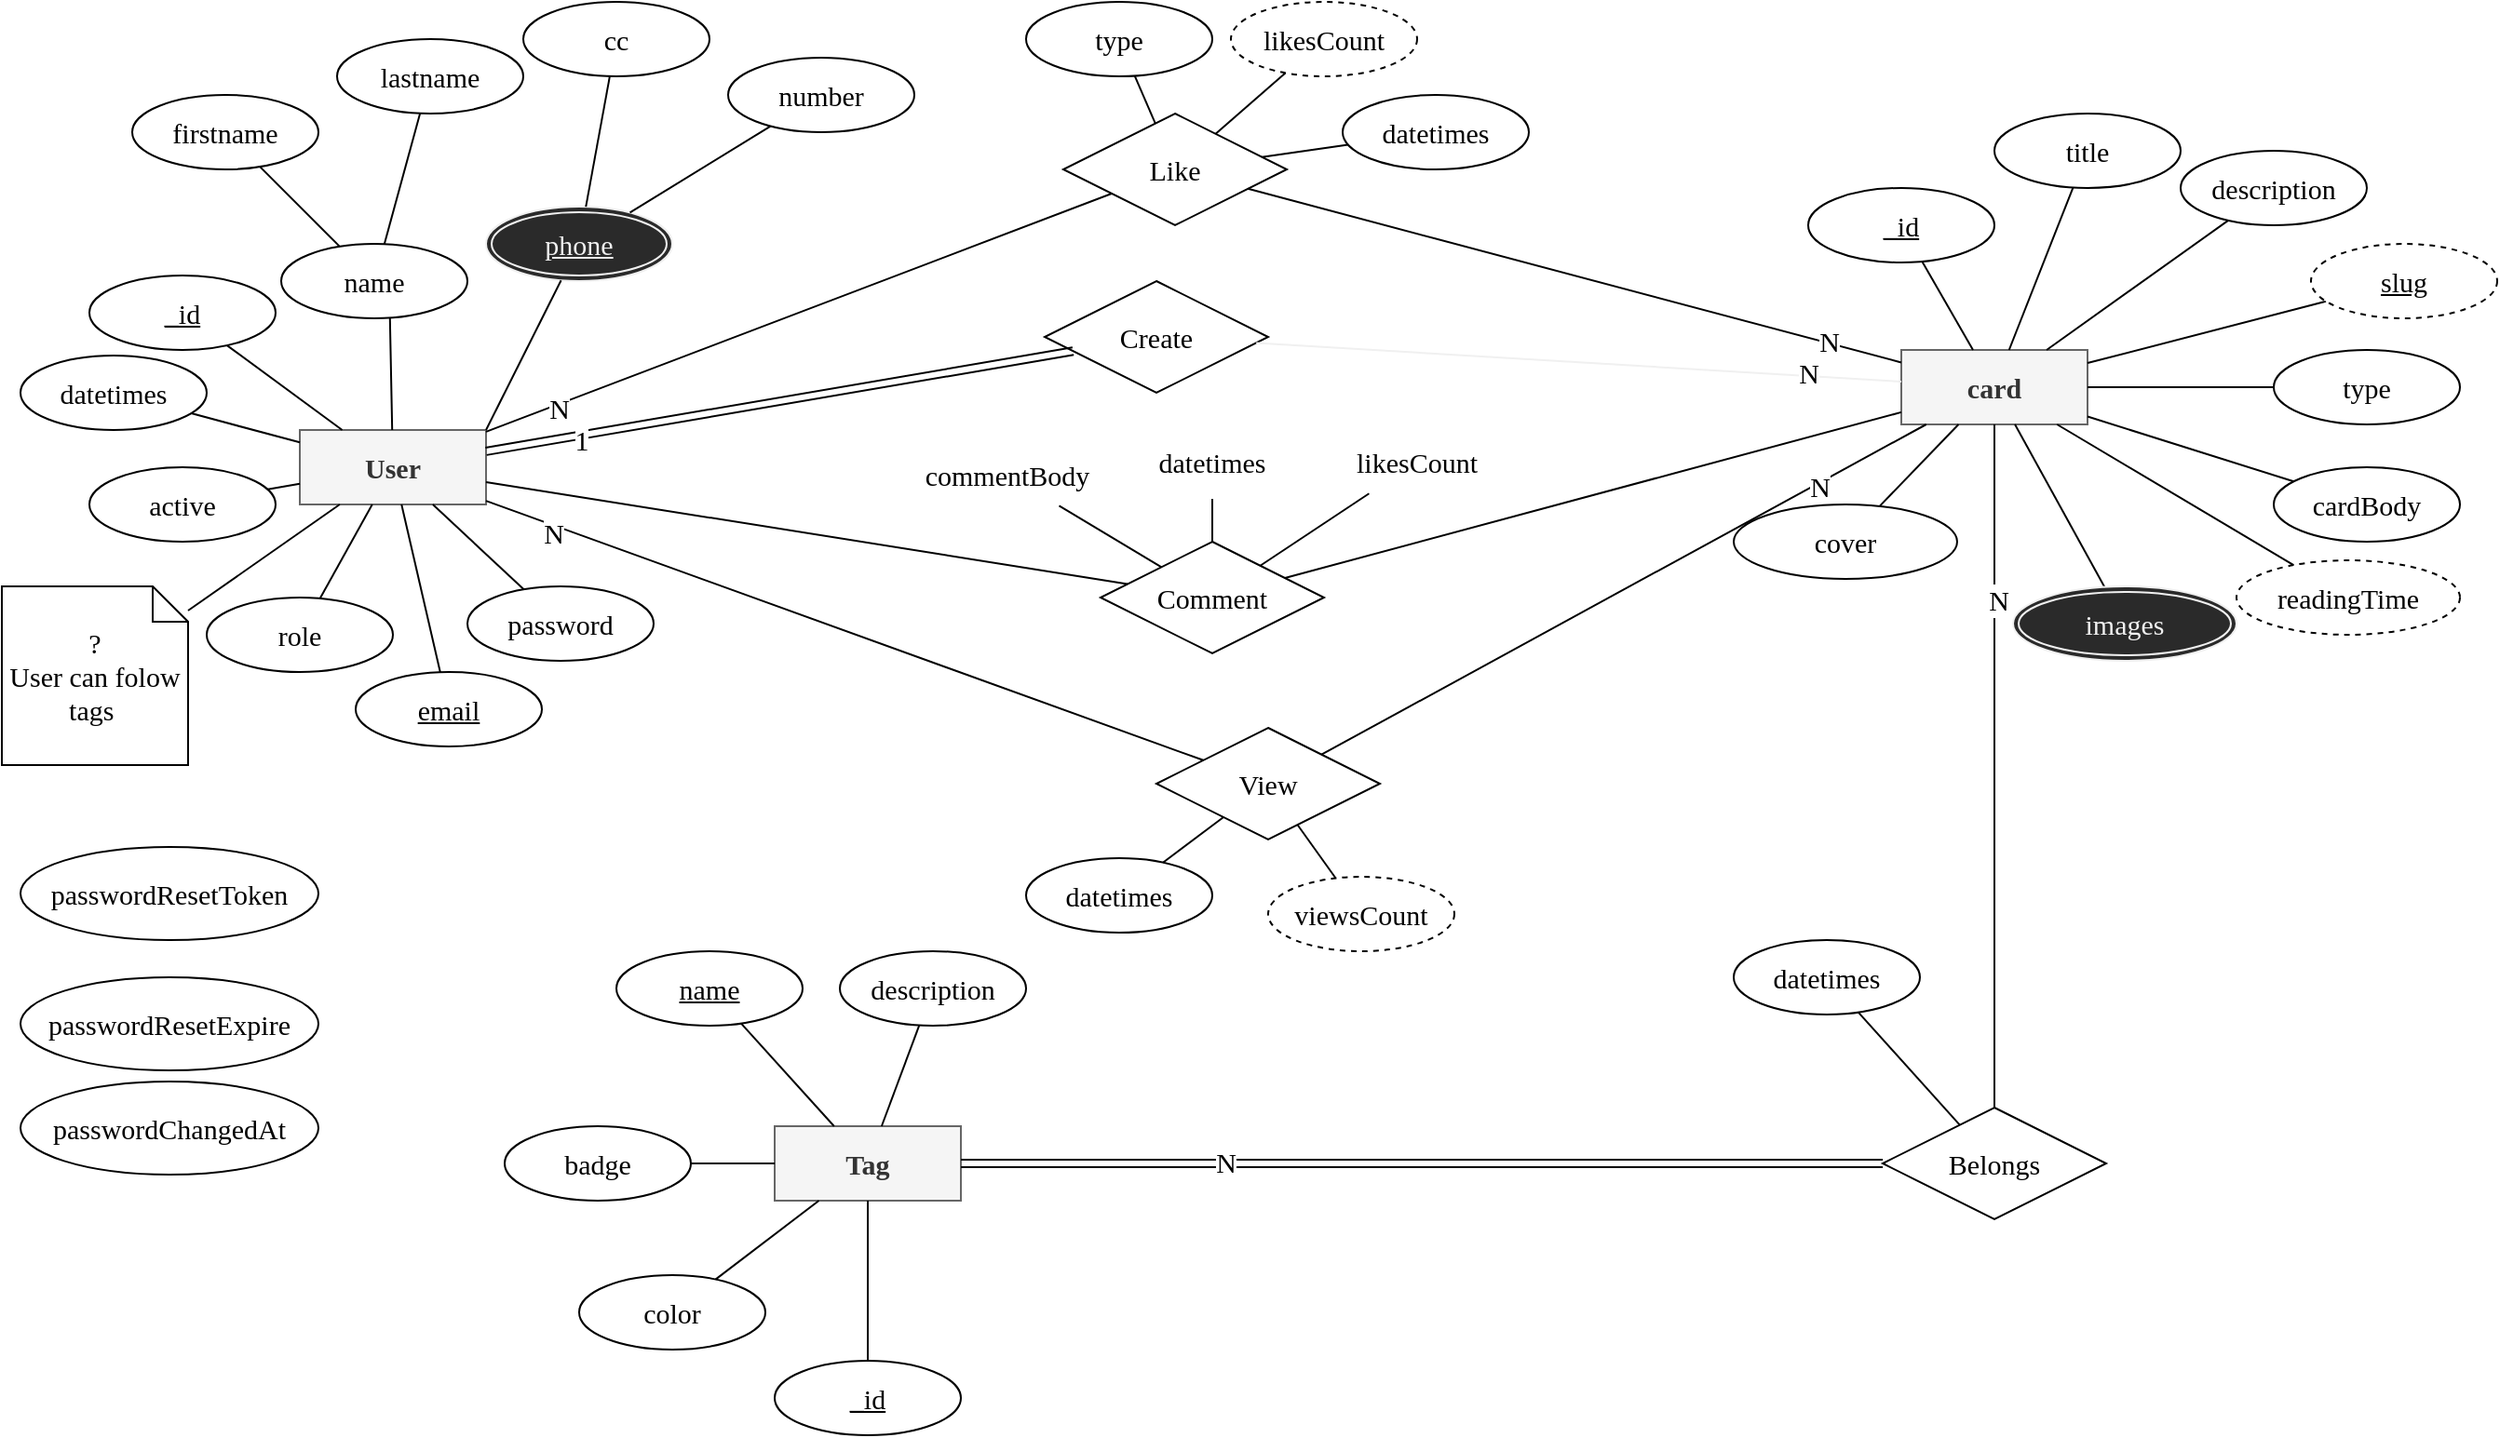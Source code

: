 <mxfile version="14.8.5" type="google" pages="2"><diagram id="7fkoGHuW15Ty8qhhHohV" name="ERD"><mxGraphModel dx="1602" dy="928" grid="1" gridSize="10" guides="1" tooltips="1" connect="1" arrows="1" fold="1" page="1" pageScale="1" pageWidth="1600" pageHeight="1200" math="0" shadow="0"><root><mxCell id="0"/><mxCell id="1" parent="0"/><mxCell id="sPLbQn_93DRYPCibTVKq-13" value="User" style="whiteSpace=wrap;html=1;align=center;fontFamily=Agave;fontSize=15;fontStyle=1;verticalAlign=middle;fillColor=#f5f5f5;strokeColor=#666666;fontColor=#333333;" parent="1" vertex="1"><mxGeometry x="270" y="440" width="100" height="40" as="geometry"/></mxCell><mxCell id="AaxaK3cQK2zyPLa4TkwI-1" value="card" style="whiteSpace=wrap;align=center;fontFamily=Agave;fontSize=15;fontStyle=1;verticalAlign=middle;labelBackgroundColor=none;html=1;fillColor=#f5f5f5;strokeColor=#666666;fontColor=#333333;" parent="1" vertex="1"><mxGeometry x="1130" y="397" width="100" height="40" as="geometry"/></mxCell><mxCell id="hB3Z5h0AR13YCE5c9oKF-1" value="Like" style="shape=rhombus;perimeter=rhombusPerimeter;whiteSpace=wrap;html=1;align=center;fontFamily=Agave;fontSize=15;" vertex="1" parent="1"><mxGeometry x="680" y="270" width="120" height="60" as="geometry"/></mxCell><mxCell id="OGRvkyPnIqNJGYI4v1WY-5" value="" style="edgeStyle=none;rounded=0;orthogonalLoop=1;jettySize=auto;html=1;fontFamily=Agave;fontSize=15;startArrow=none;startFill=0;endArrow=none;endFill=0;" edge="1" parent="1" source="hB3Z5h0AR13YCE5c9oKF-2" target="OGRvkyPnIqNJGYI4v1WY-2"><mxGeometry relative="1" as="geometry"/></mxCell><mxCell id="hB3Z5h0AR13YCE5c9oKF-2" value="Comment" style="shape=rhombus;perimeter=rhombusPerimeter;whiteSpace=wrap;html=1;align=center;fontFamily=Agave;fontSize=15;" vertex="1" parent="1"><mxGeometry x="700" y="500" width="120" height="60" as="geometry"/></mxCell><mxCell id="hB3Z5h0AR13YCE5c9oKF-21" value="" style="endArrow=none;html=1;rounded=0;fontFamily=Agave;fontSize=15;" edge="1" parent="1" source="sPLbQn_93DRYPCibTVKq-13" target="hB3Z5h0AR13YCE5c9oKF-1"><mxGeometry relative="1" as="geometry"><mxPoint x="390" y="480" as="sourcePoint"/><mxPoint x="550" y="480" as="targetPoint"/></mxGeometry></mxCell><mxCell id="hB3Z5h0AR13YCE5c9oKF-46" value="N" style="edgeLabel;html=1;align=center;verticalAlign=middle;resizable=0;points=[];fontSize=15;fontFamily=Agave;" vertex="1" connectable="0" parent="hB3Z5h0AR13YCE5c9oKF-21"><mxGeometry x="-0.772" y="-2" relative="1" as="geometry"><mxPoint as="offset"/></mxGeometry></mxCell><mxCell id="hB3Z5h0AR13YCE5c9oKF-22" value="" style="endArrow=none;html=1;rounded=0;fontFamily=Agave;fontSize=15;" edge="1" parent="1" source="hB3Z5h0AR13YCE5c9oKF-1" target="AaxaK3cQK2zyPLa4TkwI-1"><mxGeometry relative="1" as="geometry"><mxPoint x="530" y="360" as="sourcePoint"/><mxPoint x="690" y="359.58" as="targetPoint"/></mxGeometry></mxCell><mxCell id="hB3Z5h0AR13YCE5c9oKF-42" value="N" style="edgeLabel;html=1;align=center;verticalAlign=middle;resizable=0;points=[];fontSize=15;fontFamily=Agave;" vertex="1" connectable="0" parent="hB3Z5h0AR13YCE5c9oKF-22"><mxGeometry x="0.774" y="1" relative="1" as="geometry"><mxPoint as="offset"/></mxGeometry></mxCell><mxCell id="hB3Z5h0AR13YCE5c9oKF-24" value="Create" style="shape=rhombus;perimeter=rhombusPerimeter;whiteSpace=wrap;html=1;align=center;fontFamily=Agave;fontSize=15;" vertex="1" parent="1"><mxGeometry x="670" y="360" width="120" height="60" as="geometry"/></mxCell><mxCell id="hB3Z5h0AR13YCE5c9oKF-25" value="Belongs" style="shape=rhombus;perimeter=rhombusPerimeter;whiteSpace=wrap;html=1;align=center;fontFamily=Agave;fontSize=15;" vertex="1" parent="1"><mxGeometry x="1120" y="804" width="120" height="60" as="geometry"/></mxCell><mxCell id="hB3Z5h0AR13YCE5c9oKF-26" value="" style="endArrow=none;html=1;rounded=0;fontFamily=Agave;fontSize=15;" edge="1" parent="1" source="AaxaK3cQK2zyPLa4TkwI-1" target="hB3Z5h0AR13YCE5c9oKF-25"><mxGeometry relative="1" as="geometry"><mxPoint x="1040" y="490" as="sourcePoint"/><mxPoint x="1200" y="490" as="targetPoint"/></mxGeometry></mxCell><mxCell id="hB3Z5h0AR13YCE5c9oKF-50" value="N" style="edgeLabel;html=1;align=center;verticalAlign=middle;resizable=0;points=[];fontSize=15;fontFamily=Agave;" vertex="1" connectable="0" parent="hB3Z5h0AR13YCE5c9oKF-26"><mxGeometry x="-0.49" y="2" relative="1" as="geometry"><mxPoint as="offset"/></mxGeometry></mxCell><mxCell id="hB3Z5h0AR13YCE5c9oKF-27" value="" style="endArrow=none;html=1;rounded=0;fontFamily=Agave;fontSize=15;shape=link;" edge="1" parent="1" source="sPLbQn_93DRYPCibTVKq-13" target="hB3Z5h0AR13YCE5c9oKF-24"><mxGeometry relative="1" as="geometry"><mxPoint x="330" y="650" as="sourcePoint"/><mxPoint x="490" y="650" as="targetPoint"/></mxGeometry></mxCell><mxCell id="hB3Z5h0AR13YCE5c9oKF-48" value="1" style="edgeLabel;html=1;align=center;verticalAlign=middle;resizable=0;points=[];fontSize=15;fontFamily=Agave;" vertex="1" connectable="0" parent="hB3Z5h0AR13YCE5c9oKF-27"><mxGeometry x="-0.678" y="-2" relative="1" as="geometry"><mxPoint as="offset"/></mxGeometry></mxCell><mxCell id="hB3Z5h0AR13YCE5c9oKF-29" value="" style="endArrow=none;html=1;rounded=0;fontFamily=Agave;fontSize=15;fontColor=#f0f0f0;align=center;strokeColor=#f0f0f0;" edge="1" parent="1" source="hB3Z5h0AR13YCE5c9oKF-24" target="AaxaK3cQK2zyPLa4TkwI-1"><mxGeometry relative="1" as="geometry"><mxPoint x="500" y="550" as="sourcePoint"/><mxPoint x="660" y="550" as="targetPoint"/></mxGeometry></mxCell><mxCell id="hB3Z5h0AR13YCE5c9oKF-47" value="N" style="edgeLabel;html=1;align=center;verticalAlign=middle;resizable=0;points=[];fontSize=15;fontFamily=Agave;" vertex="1" connectable="0" parent="hB3Z5h0AR13YCE5c9oKF-29"><mxGeometry x="0.713" y="2" relative="1" as="geometry"><mxPoint as="offset"/></mxGeometry></mxCell><mxCell id="hB3Z5h0AR13YCE5c9oKF-30" value="" style="endArrow=none;html=1;rounded=0;fontFamily=Agave;fontSize=15;" edge="1" parent="1" source="hB3Z5h0AR13YCE5c9oKF-2" target="AaxaK3cQK2zyPLa4TkwI-1"><mxGeometry relative="1" as="geometry"><mxPoint x="500" y="550" as="sourcePoint"/><mxPoint x="660" y="550" as="targetPoint"/></mxGeometry></mxCell><mxCell id="hB3Z5h0AR13YCE5c9oKF-37" value="" style="endArrow=none;html=1;rounded=0;fontFamily=Agave;fontSize=15;" edge="1" parent="1" source="sPLbQn_93DRYPCibTVKq-13" target="hB3Z5h0AR13YCE5c9oKF-2"><mxGeometry relative="1" as="geometry"><mxPoint x="610" y="560" as="sourcePoint"/><mxPoint x="600" y="500" as="targetPoint"/></mxGeometry></mxCell><mxCell id="hB3Z5h0AR13YCE5c9oKF-40" value="Tag" style="whiteSpace=wrap;html=1;align=center;fontFamily=Agave;fontSize=15;fontStyle=1;verticalAlign=middle;fillColor=#f5f5f5;strokeColor=#666666;fontColor=#333333;" vertex="1" parent="1"><mxGeometry x="525" y="814" width="100" height="40" as="geometry"/></mxCell><mxCell id="hB3Z5h0AR13YCE5c9oKF-41" value="" style="endArrow=none;html=1;rounded=0;fontFamily=Agave;fontSize=15;shape=link;" edge="1" parent="1" source="hB3Z5h0AR13YCE5c9oKF-40" target="hB3Z5h0AR13YCE5c9oKF-25"><mxGeometry relative="1" as="geometry"><mxPoint x="680" y="550" as="sourcePoint"/><mxPoint x="840" y="550" as="targetPoint"/></mxGeometry></mxCell><mxCell id="hB3Z5h0AR13YCE5c9oKF-49" value="N" style="edgeLabel;html=1;align=center;verticalAlign=middle;resizable=0;points=[];fontSize=15;fontFamily=Agave;" vertex="1" connectable="0" parent="hB3Z5h0AR13YCE5c9oKF-41"><mxGeometry x="-0.428" y="1" relative="1" as="geometry"><mxPoint as="offset"/></mxGeometry></mxCell><mxCell id="hB3Z5h0AR13YCE5c9oKF-51" value="" style="endArrow=none;html=1;rounded=0;fontFamily=Agave;fontSize=15;" edge="1" parent="1" source="sPLbQn_93DRYPCibTVKq-13" target="hB3Z5h0AR13YCE5c9oKF-52"><mxGeometry relative="1" as="geometry"><mxPoint x="210" y="610" as="sourcePoint"/><mxPoint x="370" y="610" as="targetPoint"/></mxGeometry></mxCell><mxCell id="hB3Z5h0AR13YCE5c9oKF-52" value="&lt;u&gt;_id&lt;/u&gt;" style="ellipse;whiteSpace=wrap;html=1;align=center;fontFamily=Agave;fontSize=15;" vertex="1" parent="1"><mxGeometry x="157" y="357" width="100" height="40" as="geometry"/></mxCell><mxCell id="hB3Z5h0AR13YCE5c9oKF-54" value="" style="endArrow=none;html=1;rounded=0;fontFamily=Agave;fontSize=15;" edge="1" target="hB3Z5h0AR13YCE5c9oKF-55" parent="1" source="sPLbQn_93DRYPCibTVKq-13"><mxGeometry relative="1" as="geometry"><mxPoint x="404.286" y="420" as="sourcePoint"/><mxPoint x="480" y="590" as="targetPoint"/><Array as="points"><mxPoint x="318" y="360"/></Array></mxGeometry></mxCell><mxCell id="hB3Z5h0AR13YCE5c9oKF-55" value="name" style="ellipse;whiteSpace=wrap;html=1;align=center;fontFamily=Agave;fontSize=15;" vertex="1" parent="1"><mxGeometry x="260" y="340" width="100" height="40" as="geometry"/></mxCell><mxCell id="hB3Z5h0AR13YCE5c9oKF-56" value="&lt;u&gt;phone&lt;/u&gt;" style="ellipse;shape=doubleEllipse;margin=3;whiteSpace=wrap;html=1;align=center;fontFamily=Agave;fontSize=15;fontColor=#f0f0f0;strokeColor=#f0f0f0;fillColor=#2a2a2a;" vertex="1" parent="1"><mxGeometry x="370" y="320" width="100" height="40" as="geometry"/></mxCell><mxCell id="hB3Z5h0AR13YCE5c9oKF-57" value="" style="endArrow=none;html=1;rounded=0;fontFamily=Agave;fontSize=15;" edge="1" target="hB3Z5h0AR13YCE5c9oKF-56" parent="1"><mxGeometry relative="1" as="geometry"><mxPoint x="370.002" y="440" as="sourcePoint"/><mxPoint x="587.78" y="590" as="targetPoint"/></mxGeometry></mxCell><mxCell id="hB3Z5h0AR13YCE5c9oKF-61" value="&lt;u&gt;email&lt;/u&gt;" style="ellipse;whiteSpace=wrap;html=1;align=center;fontFamily=Agave;fontSize=15;" vertex="1" parent="1"><mxGeometry x="300" y="570" width="100" height="40" as="geometry"/></mxCell><mxCell id="hB3Z5h0AR13YCE5c9oKF-62" value="" style="endArrow=none;html=1;rounded=0;fontFamily=Agave;fontSize=15;" edge="1" target="hB3Z5h0AR13YCE5c9oKF-61" parent="1" source="sPLbQn_93DRYPCibTVKq-13"><mxGeometry relative="1" as="geometry"><mxPoint x="265.002" y="710" as="sourcePoint"/><mxPoint x="482.78" y="860" as="targetPoint"/></mxGeometry></mxCell><mxCell id="hB3Z5h0AR13YCE5c9oKF-63" value="role" style="ellipse;whiteSpace=wrap;html=1;align=center;fontFamily=Agave;fontSize=15;" vertex="1" parent="1"><mxGeometry x="220" y="530" width="100" height="40" as="geometry"/></mxCell><mxCell id="hB3Z5h0AR13YCE5c9oKF-64" value="" style="endArrow=none;html=1;rounded=0;fontFamily=Agave;fontSize=15;" edge="1" target="hB3Z5h0AR13YCE5c9oKF-63" parent="1" source="sPLbQn_93DRYPCibTVKq-13"><mxGeometry relative="1" as="geometry"><mxPoint x="220.002" y="609" as="sourcePoint"/><mxPoint x="437.78" y="759" as="targetPoint"/></mxGeometry></mxCell><mxCell id="hB3Z5h0AR13YCE5c9oKF-65" value="password" style="ellipse;whiteSpace=wrap;html=1;align=center;fontFamily=Agave;fontSize=15;" vertex="1" parent="1"><mxGeometry x="360" y="524" width="100" height="40" as="geometry"/></mxCell><mxCell id="hB3Z5h0AR13YCE5c9oKF-66" value="" style="endArrow=none;html=1;rounded=0;fontFamily=Agave;fontSize=15;" edge="1" target="hB3Z5h0AR13YCE5c9oKF-65" parent="1" source="sPLbQn_93DRYPCibTVKq-13"><mxGeometry relative="1" as="geometry"><mxPoint x="340.002" y="630" as="sourcePoint"/><mxPoint x="557.78" y="780" as="targetPoint"/></mxGeometry></mxCell><mxCell id="hB3Z5h0AR13YCE5c9oKF-67" value="active" style="ellipse;whiteSpace=wrap;html=1;align=center;fontFamily=Agave;fontSize=15;" vertex="1" parent="1"><mxGeometry x="157" y="460" width="100" height="40" as="geometry"/></mxCell><mxCell id="hB3Z5h0AR13YCE5c9oKF-68" value="" style="endArrow=none;html=1;rounded=0;fontFamily=Agave;fontSize=15;" edge="1" target="hB3Z5h0AR13YCE5c9oKF-67" parent="1" source="sPLbQn_93DRYPCibTVKq-13"><mxGeometry relative="1" as="geometry"><mxPoint x="147.002" y="550" as="sourcePoint"/><mxPoint x="364.78" y="700" as="targetPoint"/></mxGeometry></mxCell><mxCell id="hB3Z5h0AR13YCE5c9oKF-71" value="" style="endArrow=none;html=1;rounded=0;fontFamily=Agave;fontSize=15;" edge="1" target="hB3Z5h0AR13YCE5c9oKF-72" parent="1" source="hB3Z5h0AR13YCE5c9oKF-55"><mxGeometry relative="1" as="geometry"><mxPoint x="309.6" y="340" as="sourcePoint"/><mxPoint x="470" y="490" as="targetPoint"/><Array as="points"/></mxGeometry></mxCell><mxCell id="hB3Z5h0AR13YCE5c9oKF-72" value="firstname" style="ellipse;whiteSpace=wrap;html=1;align=center;fontFamily=Agave;fontSize=15;" vertex="1" parent="1"><mxGeometry x="180" y="260" width="100" height="40" as="geometry"/></mxCell><mxCell id="hB3Z5h0AR13YCE5c9oKF-73" value="" style="endArrow=none;html=1;rounded=0;fontFamily=Agave;fontSize=15;" edge="1" target="hB3Z5h0AR13YCE5c9oKF-74" parent="1" source="hB3Z5h0AR13YCE5c9oKF-55"><mxGeometry relative="1" as="geometry"><mxPoint x="311.52" y="370.32" as="sourcePoint"/><mxPoint x="580" y="460" as="targetPoint"/><Array as="points"/></mxGeometry></mxCell><mxCell id="hB3Z5h0AR13YCE5c9oKF-74" value="lastname" style="ellipse;whiteSpace=wrap;html=1;align=center;fontFamily=Agave;fontSize=15;" vertex="1" parent="1"><mxGeometry x="290" y="230" width="100" height="40" as="geometry"/></mxCell><mxCell id="hB3Z5h0AR13YCE5c9oKF-76" value="cc" style="ellipse;whiteSpace=wrap;html=1;align=center;fontFamily=Agave;fontSize=15;" vertex="1" parent="1"><mxGeometry x="390" y="210" width="100" height="40" as="geometry"/></mxCell><mxCell id="hB3Z5h0AR13YCE5c9oKF-78" value="" style="endArrow=none;html=1;rounded=0;fontFamily=Agave;fontSize=15;" edge="1" parent="1" source="hB3Z5h0AR13YCE5c9oKF-76" target="hB3Z5h0AR13YCE5c9oKF-56"><mxGeometry relative="1" as="geometry"><mxPoint x="480" y="270" as="sourcePoint"/><mxPoint x="640" y="270" as="targetPoint"/></mxGeometry></mxCell><mxCell id="hB3Z5h0AR13YCE5c9oKF-79" value="" style="endArrow=none;html=1;rounded=0;fontFamily=Agave;fontSize=15;" edge="1" parent="1" source="hB3Z5h0AR13YCE5c9oKF-56" target="hB3Z5h0AR13YCE5c9oKF-80"><mxGeometry relative="1" as="geometry"><mxPoint x="450" y="330" as="sourcePoint"/><mxPoint x="590" y="339.58" as="targetPoint"/></mxGeometry></mxCell><mxCell id="hB3Z5h0AR13YCE5c9oKF-80" value="number" style="ellipse;whiteSpace=wrap;html=1;align=center;fontFamily=Agave;fontSize=15;" vertex="1" parent="1"><mxGeometry x="500" y="240" width="100" height="40" as="geometry"/></mxCell><mxCell id="hB3Z5h0AR13YCE5c9oKF-81" value="datetimes" style="ellipse;whiteSpace=wrap;html=1;align=center;fontFamily=Agave;fontSize=15;" vertex="1" parent="1"><mxGeometry x="120" y="400" width="100" height="40" as="geometry"/></mxCell><mxCell id="hB3Z5h0AR13YCE5c9oKF-82" value="" style="endArrow=none;html=1;rounded=0;fontFamily=Agave;fontSize=15;" edge="1" parent="1" source="hB3Z5h0AR13YCE5c9oKF-81" target="sPLbQn_93DRYPCibTVKq-13"><mxGeometry relative="1" as="geometry"><mxPoint x="170" y="430" as="sourcePoint"/><mxPoint x="330" y="430" as="targetPoint"/></mxGeometry></mxCell><mxCell id="hB3Z5h0AR13YCE5c9oKF-83" value="passwordChangedAt" style="ellipse;whiteSpace=wrap;html=1;align=center;fontFamily=Agave;fontSize=15;" vertex="1" parent="1"><mxGeometry x="120" y="790" width="160" height="50" as="geometry"/></mxCell><mxCell id="hB3Z5h0AR13YCE5c9oKF-84" value="passwordResetToken" style="ellipse;whiteSpace=wrap;html=1;align=center;fontFamily=Agave;fontSize=15;" vertex="1" parent="1"><mxGeometry x="120" y="664" width="160" height="50" as="geometry"/></mxCell><mxCell id="hB3Z5h0AR13YCE5c9oKF-85" value="passwordResetExpire" style="ellipse;whiteSpace=wrap;html=1;align=center;fontFamily=Agave;fontSize=15;" vertex="1" parent="1"><mxGeometry x="120" y="734" width="160" height="50" as="geometry"/></mxCell><mxCell id="hB3Z5h0AR13YCE5c9oKF-86" value="" style="endArrow=none;html=1;rounded=0;fontFamily=Agave;fontSize=15;" edge="1" parent="1" source="AaxaK3cQK2zyPLa4TkwI-1" target="hB3Z5h0AR13YCE5c9oKF-87"><mxGeometry relative="1" as="geometry"><mxPoint x="1080" y="330" as="sourcePoint"/><mxPoint x="1240" y="330" as="targetPoint"/></mxGeometry></mxCell><mxCell id="hB3Z5h0AR13YCE5c9oKF-87" value="&lt;u&gt;_id&lt;/u&gt;" style="ellipse;whiteSpace=wrap;html=1;align=center;fontFamily=Agave;fontSize=15;" vertex="1" parent="1"><mxGeometry x="1080" y="310" width="100" height="40" as="geometry"/></mxCell><mxCell id="hB3Z5h0AR13YCE5c9oKF-89" value="title" style="ellipse;whiteSpace=wrap;html=1;align=center;fontFamily=Agave;fontSize=15;" vertex="1" parent="1"><mxGeometry x="1180" y="270" width="100" height="40" as="geometry"/></mxCell><mxCell id="hB3Z5h0AR13YCE5c9oKF-90" value="description" style="ellipse;whiteSpace=wrap;html=1;align=center;fontFamily=Agave;fontSize=15;" vertex="1" parent="1"><mxGeometry x="1280" y="290" width="100" height="40" as="geometry"/></mxCell><mxCell id="hB3Z5h0AR13YCE5c9oKF-92" value="type" style="ellipse;whiteSpace=wrap;html=1;align=center;fontFamily=Agave;fontSize=15;" vertex="1" parent="1"><mxGeometry x="1330" y="397" width="100" height="40" as="geometry"/></mxCell><mxCell id="hB3Z5h0AR13YCE5c9oKF-93" value="cardBody" style="ellipse;whiteSpace=wrap;html=1;align=center;fontFamily=Agave;fontSize=15;" vertex="1" parent="1"><mxGeometry x="1330" y="460" width="100" height="40" as="geometry"/></mxCell><mxCell id="hB3Z5h0AR13YCE5c9oKF-94" value="View" style="shape=rhombus;perimeter=rhombusPerimeter;whiteSpace=wrap;html=1;align=center;fontFamily=Agave;fontSize=15;" vertex="1" parent="1"><mxGeometry x="730" y="600" width="120" height="60" as="geometry"/></mxCell><mxCell id="hB3Z5h0AR13YCE5c9oKF-95" value="" style="endArrow=none;html=1;rounded=0;fontFamily=Agave;fontSize=15;" edge="1" parent="1" source="sPLbQn_93DRYPCibTVKq-13" target="hB3Z5h0AR13YCE5c9oKF-94"><mxGeometry relative="1" as="geometry"><mxPoint x="730" y="620" as="sourcePoint"/><mxPoint x="890" y="620" as="targetPoint"/></mxGeometry></mxCell><mxCell id="hB3Z5h0AR13YCE5c9oKF-125" value="N" style="edgeLabel;html=1;align=center;verticalAlign=middle;resizable=0;points=[];fontSize=15;fontFamily=Agave;" vertex="1" connectable="0" parent="hB3Z5h0AR13YCE5c9oKF-95"><mxGeometry x="-0.807" y="-3" relative="1" as="geometry"><mxPoint as="offset"/></mxGeometry></mxCell><mxCell id="hB3Z5h0AR13YCE5c9oKF-96" value="" style="endArrow=none;html=1;rounded=0;fontFamily=Agave;fontSize=15;" edge="1" parent="1" source="hB3Z5h0AR13YCE5c9oKF-94" target="AaxaK3cQK2zyPLa4TkwI-1"><mxGeometry relative="1" as="geometry"><mxPoint x="760" y="590" as="sourcePoint"/><mxPoint x="920" y="590" as="targetPoint"/></mxGeometry></mxCell><mxCell id="hB3Z5h0AR13YCE5c9oKF-126" value="N" style="edgeLabel;html=1;align=center;verticalAlign=middle;resizable=0;points=[];fontSize=15;fontFamily=Agave;" vertex="1" connectable="0" parent="hB3Z5h0AR13YCE5c9oKF-96"><mxGeometry x="0.64" y="-1" relative="1" as="geometry"><mxPoint as="offset"/></mxGeometry></mxCell><mxCell id="hB3Z5h0AR13YCE5c9oKF-99" value="" style="endArrow=none;html=1;rounded=0;fontFamily=Agave;fontSize=15;" edge="1" parent="1" source="AaxaK3cQK2zyPLa4TkwI-1" target="hB3Z5h0AR13YCE5c9oKF-90"><mxGeometry relative="1" as="geometry"><mxPoint x="1010" y="600" as="sourcePoint"/><mxPoint x="1170" y="600" as="targetPoint"/></mxGeometry></mxCell><mxCell id="hB3Z5h0AR13YCE5c9oKF-100" value="" style="endArrow=none;html=1;rounded=0;fontFamily=Agave;fontSize=15;" edge="1" parent="1" source="AaxaK3cQK2zyPLa4TkwI-1" target="hB3Z5h0AR13YCE5c9oKF-89"><mxGeometry relative="1" as="geometry"><mxPoint x="1190" y="320" as="sourcePoint"/><mxPoint x="1350" y="320" as="targetPoint"/></mxGeometry></mxCell><mxCell id="hB3Z5h0AR13YCE5c9oKF-101" value="" style="endArrow=none;html=1;rounded=0;fontFamily=Agave;fontSize=15;" edge="1" parent="1" source="AaxaK3cQK2zyPLa4TkwI-1" target="hB3Z5h0AR13YCE5c9oKF-160"><mxGeometry relative="1" as="geometry"><mxPoint x="1210" y="400" as="sourcePoint"/><mxPoint x="1360" y="400" as="targetPoint"/></mxGeometry></mxCell><mxCell id="hB3Z5h0AR13YCE5c9oKF-103" value="" style="endArrow=none;html=1;rounded=0;fontFamily=Agave;fontSize=15;" edge="1" parent="1" source="AaxaK3cQK2zyPLa4TkwI-1" target="hB3Z5h0AR13YCE5c9oKF-93"><mxGeometry relative="1" as="geometry"><mxPoint x="1200" y="499.17" as="sourcePoint"/><mxPoint x="1360" y="499.17" as="targetPoint"/></mxGeometry></mxCell><mxCell id="hB3Z5h0AR13YCE5c9oKF-104" value="" style="endArrow=none;html=1;rounded=0;fontFamily=Agave;fontSize=15;" edge="1" parent="1" source="AaxaK3cQK2zyPLa4TkwI-1" target="hB3Z5h0AR13YCE5c9oKF-92"><mxGeometry relative="1" as="geometry"><mxPoint x="1160" y="459.17" as="sourcePoint"/><mxPoint x="1320" y="459.17" as="targetPoint"/></mxGeometry></mxCell><mxCell id="hB3Z5h0AR13YCE5c9oKF-108" value="likesCount" style="ellipse;whiteSpace=wrap;html=1;align=center;dashed=1;fontFamily=Agave;fontSize=15;" vertex="1" parent="1"><mxGeometry x="770" y="210" width="100" height="40" as="geometry"/></mxCell><mxCell id="hB3Z5h0AR13YCE5c9oKF-110" value="" style="endArrow=none;html=1;rounded=0;fontFamily=Agave;fontSize=15;" edge="1" parent="1" source="hB3Z5h0AR13YCE5c9oKF-1" target="hB3Z5h0AR13YCE5c9oKF-108"><mxGeometry relative="1" as="geometry"><mxPoint x="670" y="299.58" as="sourcePoint"/><mxPoint x="830" y="299.58" as="targetPoint"/></mxGeometry></mxCell><mxCell id="hB3Z5h0AR13YCE5c9oKF-111" value="type" style="ellipse;whiteSpace=wrap;html=1;align=center;fontFamily=Agave;fontSize=15;" vertex="1" parent="1"><mxGeometry x="660" y="210" width="100" height="40" as="geometry"/></mxCell><mxCell id="hB3Z5h0AR13YCE5c9oKF-112" value="" style="endArrow=none;html=1;rounded=0;fontFamily=Agave;fontSize=15;" edge="1" parent="1" source="hB3Z5h0AR13YCE5c9oKF-111" target="hB3Z5h0AR13YCE5c9oKF-1"><mxGeometry relative="1" as="geometry"><mxPoint x="600" y="520" as="sourcePoint"/><mxPoint x="760" y="510" as="targetPoint"/></mxGeometry></mxCell><mxCell id="hB3Z5h0AR13YCE5c9oKF-127" value="viewsCount" style="ellipse;whiteSpace=wrap;html=1;align=center;dashed=1;fontFamily=Agave;fontSize=15;" vertex="1" parent="1"><mxGeometry x="790" y="680" width="100" height="40" as="geometry"/></mxCell><mxCell id="hB3Z5h0AR13YCE5c9oKF-128" value="" style="endArrow=none;html=1;rounded=0;fontFamily=Agave;fontSize=15;" edge="1" parent="1" source="hB3Z5h0AR13YCE5c9oKF-94" target="hB3Z5h0AR13YCE5c9oKF-127"><mxGeometry relative="1" as="geometry"><mxPoint x="690" y="630" as="sourcePoint"/><mxPoint x="850" y="630" as="targetPoint"/></mxGeometry></mxCell><mxCell id="hB3Z5h0AR13YCE5c9oKF-129" value="readingTime" style="ellipse;whiteSpace=wrap;html=1;align=center;fontFamily=Agave;fontSize=15;dashed=1;" vertex="1" parent="1"><mxGeometry x="1310" y="510" width="120" height="40" as="geometry"/></mxCell><mxCell id="hB3Z5h0AR13YCE5c9oKF-130" value="" style="endArrow=none;html=1;rounded=0;fontFamily=Agave;fontSize=15;" edge="1" parent="1" source="AaxaK3cQK2zyPLa4TkwI-1" target="hB3Z5h0AR13YCE5c9oKF-129"><mxGeometry relative="1" as="geometry"><mxPoint x="1200" y="470" as="sourcePoint"/><mxPoint x="1360" y="470" as="targetPoint"/></mxGeometry></mxCell><mxCell id="hB3Z5h0AR13YCE5c9oKF-131" value="datetimes" style="ellipse;whiteSpace=wrap;html=1;align=center;fontFamily=Agave;fontSize=15;" vertex="1" parent="1"><mxGeometry x="830" y="260" width="100" height="40" as="geometry"/></mxCell><mxCell id="hB3Z5h0AR13YCE5c9oKF-132" value="" style="endArrow=none;html=1;rounded=0;fontFamily=Agave;fontSize=15;" edge="1" parent="1" source="hB3Z5h0AR13YCE5c9oKF-1" target="hB3Z5h0AR13YCE5c9oKF-131"><mxGeometry relative="1" as="geometry"><mxPoint x="630" y="500" as="sourcePoint"/><mxPoint x="790" y="500" as="targetPoint"/></mxGeometry></mxCell><mxCell id="hB3Z5h0AR13YCE5c9oKF-133" value="datetimes" style="ellipse;whiteSpace=wrap;html=1;align=center;fontFamily=Agave;fontSize=15;" vertex="1" parent="1"><mxGeometry x="660" y="670" width="100" height="40" as="geometry"/></mxCell><mxCell id="hB3Z5h0AR13YCE5c9oKF-134" value="" style="endArrow=none;html=1;rounded=0;fontFamily=Agave;fontSize=15;" edge="1" parent="1" source="hB3Z5h0AR13YCE5c9oKF-133" target="hB3Z5h0AR13YCE5c9oKF-94"><mxGeometry relative="1" as="geometry"><mxPoint x="660" y="570" as="sourcePoint"/><mxPoint x="750" y="630" as="targetPoint"/></mxGeometry></mxCell><mxCell id="hB3Z5h0AR13YCE5c9oKF-135" value="&lt;u&gt;name&lt;/u&gt;" style="ellipse;whiteSpace=wrap;html=1;align=center;fontFamily=Agave;fontSize=15;" vertex="1" parent="1"><mxGeometry x="440" y="720" width="100" height="40" as="geometry"/></mxCell><mxCell id="hB3Z5h0AR13YCE5c9oKF-136" value="description" style="ellipse;whiteSpace=wrap;html=1;align=center;fontFamily=Agave;fontSize=15;" vertex="1" parent="1"><mxGeometry x="560" y="720" width="100" height="40" as="geometry"/></mxCell><mxCell id="hB3Z5h0AR13YCE5c9oKF-137" value="&lt;u&gt;_id&lt;/u&gt;" style="ellipse;whiteSpace=wrap;html=1;align=center;fontFamily=Agave;fontSize=15;" vertex="1" parent="1"><mxGeometry x="525" y="940" width="100" height="40" as="geometry"/></mxCell><mxCell id="hB3Z5h0AR13YCE5c9oKF-139" value="" style="endArrow=none;html=1;rounded=0;fontFamily=Agave;fontSize=15;" edge="1" parent="1" source="AaxaK3cQK2zyPLa4TkwI-1" target="hB3Z5h0AR13YCE5c9oKF-141"><mxGeometry relative="1" as="geometry"><mxPoint x="1160" y="459.17" as="sourcePoint"/><mxPoint x="1320" y="459.17" as="targetPoint"/></mxGeometry></mxCell><mxCell id="hB3Z5h0AR13YCE5c9oKF-140" value="" style="endArrow=none;html=1;rounded=0;fontFamily=Agave;fontSize=15;" edge="1" parent="1" source="hB3Z5h0AR13YCE5c9oKF-40" target="hB3Z5h0AR13YCE5c9oKF-135"><mxGeometry relative="1" as="geometry"><mxPoint x="545" y="767.17" as="sourcePoint"/><mxPoint x="705" y="767.17" as="targetPoint"/></mxGeometry></mxCell><mxCell id="hB3Z5h0AR13YCE5c9oKF-141" value="images" style="ellipse;shape=doubleEllipse;margin=3;whiteSpace=wrap;html=1;align=center;fontFamily=Agave;fontSize=15;fontColor=#f0f0f0;strokeColor=#f0f0f0;fillColor=#2a2a2a;" vertex="1" parent="1"><mxGeometry x="1190" y="524" width="120" height="40" as="geometry"/></mxCell><mxCell id="hB3Z5h0AR13YCE5c9oKF-142" value="cover" style="ellipse;whiteSpace=wrap;html=1;align=center;fontFamily=Agave;fontSize=15;" vertex="1" parent="1"><mxGeometry x="1040" y="480" width="120" height="40" as="geometry"/></mxCell><mxCell id="hB3Z5h0AR13YCE5c9oKF-143" value="" style="endArrow=none;html=1;rounded=0;fontFamily=Agave;fontSize=15;" edge="1" target="hB3Z5h0AR13YCE5c9oKF-142" parent="1" source="AaxaK3cQK2zyPLa4TkwI-1"><mxGeometry relative="1" as="geometry"><mxPoint x="1160.004" y="477" as="sourcePoint"/><mxPoint x="1279.65" y="499.17" as="targetPoint"/></mxGeometry></mxCell><mxCell id="hB3Z5h0AR13YCE5c9oKF-144" value="color" style="ellipse;whiteSpace=wrap;html=1;align=center;fontFamily=Agave;fontSize=15;" vertex="1" parent="1"><mxGeometry x="420" y="894" width="100" height="40" as="geometry"/></mxCell><mxCell id="hB3Z5h0AR13YCE5c9oKF-145" value="" style="endArrow=none;html=1;rounded=0;fontFamily=Agave;fontSize=15;" edge="1" parent="1" source="hB3Z5h0AR13YCE5c9oKF-40" target="hB3Z5h0AR13YCE5c9oKF-137"><mxGeometry relative="1" as="geometry"><mxPoint x="605" y="834" as="sourcePoint"/><mxPoint x="755" y="824" as="targetPoint"/></mxGeometry></mxCell><mxCell id="hB3Z5h0AR13YCE5c9oKF-146" value="" style="endArrow=none;html=1;rounded=0;fontFamily=Agave;fontSize=15;" edge="1" parent="1" source="hB3Z5h0AR13YCE5c9oKF-40" target="hB3Z5h0AR13YCE5c9oKF-136"><mxGeometry relative="1" as="geometry"><mxPoint x="605" y="824" as="sourcePoint"/><mxPoint x="765" y="824" as="targetPoint"/></mxGeometry></mxCell><mxCell id="hB3Z5h0AR13YCE5c9oKF-147" value="" style="endArrow=none;html=1;rounded=0;fontFamily=Agave;fontSize=15;" edge="1" parent="1" source="hB3Z5h0AR13YCE5c9oKF-40" target="hB3Z5h0AR13YCE5c9oKF-144"><mxGeometry relative="1" as="geometry"><mxPoint x="585" y="794" as="sourcePoint"/><mxPoint x="745" y="794" as="targetPoint"/></mxGeometry></mxCell><mxCell id="hB3Z5h0AR13YCE5c9oKF-148" value="datetimes" style="ellipse;whiteSpace=wrap;html=1;align=center;fontFamily=Agave;fontSize=15;" vertex="1" parent="1"><mxGeometry x="1040" y="714" width="100" height="40" as="geometry"/></mxCell><mxCell id="hB3Z5h0AR13YCE5c9oKF-149" value="" style="endArrow=none;html=1;rounded=0;fontFamily=Agave;fontSize=15;" edge="1" parent="1" source="hB3Z5h0AR13YCE5c9oKF-148" target="hB3Z5h0AR13YCE5c9oKF-25"><mxGeometry relative="1" as="geometry"><mxPoint x="920" y="590" as="sourcePoint"/><mxPoint x="1080" y="590" as="targetPoint"/></mxGeometry></mxCell><mxCell id="hB3Z5h0AR13YCE5c9oKF-152" value="?&lt;br&gt;User can folow tags&amp;nbsp;" style="shape=note;size=19;whiteSpace=wrap;html=1;fontFamily=Agave;fontSize=15;" vertex="1" parent="1"><mxGeometry x="110" y="524" width="100" height="96" as="geometry"/></mxCell><mxCell id="hB3Z5h0AR13YCE5c9oKF-153" value="" style="endArrow=none;html=1;rounded=0;fontFamily=Agave;fontSize=15;" edge="1" parent="1" source="hB3Z5h0AR13YCE5c9oKF-40" target="hB3Z5h0AR13YCE5c9oKF-154"><mxGeometry relative="1" as="geometry"><mxPoint x="445" y="884" as="sourcePoint"/><mxPoint x="605" y="884" as="targetPoint"/></mxGeometry></mxCell><mxCell id="hB3Z5h0AR13YCE5c9oKF-154" value="badge" style="ellipse;whiteSpace=wrap;html=1;align=center;fontFamily=Agave;fontSize=15;" vertex="1" parent="1"><mxGeometry x="380" y="814" width="100" height="40" as="geometry"/></mxCell><mxCell id="hB3Z5h0AR13YCE5c9oKF-158" value="" style="endArrow=none;html=1;rounded=0;fontFamily=Agave;fontSize=15;" edge="1" parent="1" source="hB3Z5h0AR13YCE5c9oKF-152" target="sPLbQn_93DRYPCibTVKq-13"><mxGeometry relative="1" as="geometry"><mxPoint x="390" y="700" as="sourcePoint"/><mxPoint x="550" y="700" as="targetPoint"/></mxGeometry></mxCell><mxCell id="hB3Z5h0AR13YCE5c9oKF-160" value="&lt;u&gt;slug&lt;/u&gt;" style="ellipse;whiteSpace=wrap;html=1;align=center;dashed=1;fontFamily=Agave;fontSize=15;" vertex="1" parent="1"><mxGeometry x="1350" y="340" width="100" height="40" as="geometry"/></mxCell><mxCell id="OGRvkyPnIqNJGYI4v1WY-1" value="commentBody" style="ellipse;whiteSpace=wrap;html=1;align=center;fontFamily=Agave;fontSize=15;strokeColor=#FFFFFF;" vertex="1" parent="1"><mxGeometry x="600" y="444" width="100" height="40" as="geometry"/></mxCell><mxCell id="OGRvkyPnIqNJGYI4v1WY-2" value="datetimes" style="ellipse;whiteSpace=wrap;html=1;align=center;fontFamily=Agave;fontSize=15;strokeColor=#FFFFFF;" vertex="1" parent="1"><mxGeometry x="710" y="437" width="100" height="40" as="geometry"/></mxCell><mxCell id="OGRvkyPnIqNJGYI4v1WY-3" value="" style="endArrow=none;html=1;rounded=0;fontFamily=Agave;fontSize=15;" edge="1" parent="1" source="OGRvkyPnIqNJGYI4v1WY-1" target="hB3Z5h0AR13YCE5c9oKF-2"><mxGeometry relative="1" as="geometry"><mxPoint x="650" y="500" as="sourcePoint"/><mxPoint x="810" y="500" as="targetPoint"/></mxGeometry></mxCell><mxCell id="OGRvkyPnIqNJGYI4v1WY-4" value="" style="endArrow=none;html=1;rounded=0;fontFamily=Agave;fontSize=15;" edge="1" parent="1" source="OGRvkyPnIqNJGYI4v1WY-2" target="hB3Z5h0AR13YCE5c9oKF-2"><mxGeometry relative="1" as="geometry"><mxPoint x="630" y="580" as="sourcePoint"/><mxPoint x="790" y="580" as="targetPoint"/></mxGeometry></mxCell><mxCell id="OGRvkyPnIqNJGYI4v1WY-6" value="likesCount" style="ellipse;whiteSpace=wrap;html=1;align=center;fontFamily=Agave;fontSize=15;strokeColor=#FFFFFF;" vertex="1" parent="1"><mxGeometry x="820" y="437" width="100" height="40" as="geometry"/></mxCell><mxCell id="OGRvkyPnIqNJGYI4v1WY-7" value="" style="endArrow=none;html=1;rounded=0;fontFamily=Agave;fontSize=15;" edge="1" parent="1" source="hB3Z5h0AR13YCE5c9oKF-2" target="OGRvkyPnIqNJGYI4v1WY-6"><mxGeometry relative="1" as="geometry"><mxPoint x="810" y="520" as="sourcePoint"/><mxPoint x="970" y="520" as="targetPoint"/></mxGeometry></mxCell></root></mxGraphModel></diagram><diagram id="bGv63scUF4OXWxGWM7xK" name="MongoDB Data Modelling"><mxGraphModel dx="1135" dy="658" grid="1" gridSize="10" guides="1" tooltips="1" connect="1" arrows="1" fold="1" page="1" pageScale="1" pageWidth="1600" pageHeight="1200" math="0" shadow="0"><root><mxCell id="BQ4-6FucQrQbzgeyueOE-0"/><mxCell id="BQ4-6FucQrQbzgeyueOE-1" parent="BQ4-6FucQrQbzgeyueOE-0"/><mxCell id="-WhUMkBXnsaCnfJHZxMw-0" style="edgeStyle=none;rounded=0;orthogonalLoop=1;jettySize=auto;html=1;fontFamily=Agave;fontSize=15;entryX=0.5;entryY=0;entryDx=0;entryDy=0;startArrow=none;startFill=1;endArrow=none;endFill=0;" edge="1" parent="BQ4-6FucQrQbzgeyueOE-1" source="w_CdWgViuejB6pwdq4-0-4" target="jbpS0kC_L9GszkwACsMX-2"><mxGeometry relative="1" as="geometry"><mxPoint x="940" y="470" as="targetPoint"/></mxGeometry></mxCell><mxCell id="TJKuNGK1rOFbH1gwr9De-5" value="P" style="edgeLabel;html=1;align=center;verticalAlign=middle;resizable=0;points=[];fontSize=15;fontFamily=Agave;" vertex="1" connectable="0" parent="-WhUMkBXnsaCnfJHZxMw-0"><mxGeometry x="0.733" y="1" relative="1" as="geometry"><mxPoint as="offset"/></mxGeometry></mxCell><mxCell id="553S4Z8akvKRDqd5T7Qv-1" style="edgeStyle=none;rounded=0;orthogonalLoop=1;jettySize=auto;html=1;fontFamily=Agave;fontSize=15;startArrow=none;startFill=0;endArrow=classicThin;endFill=1;" edge="1" parent="BQ4-6FucQrQbzgeyueOE-1" source="5gRydhB0_HY1ZpaQ8dxi-0" target="553S4Z8akvKRDqd5T7Qv-0"><mxGeometry relative="1" as="geometry"/></mxCell><mxCell id="apsAl8tXSRFryEz0Eyp2-1" value="C" style="edgeLabel;html=1;align=center;verticalAlign=middle;resizable=0;points=[];fontSize=15;fontFamily=Agave;" vertex="1" connectable="0" parent="553S4Z8akvKRDqd5T7Qv-1"><mxGeometry x="0.726" y="-1" relative="1" as="geometry"><mxPoint x="-19" as="offset"/></mxGeometry></mxCell><mxCell id="jbpS0kC_L9GszkwACsMX-0" value="Card" style="whiteSpace=wrap;html=1;align=center;fontFamily=Agave;fontSize=15;fillColor=#f5f5f5;strokeColor=#666666;fontColor=#333333;" vertex="1" parent="BQ4-6FucQrQbzgeyueOE-1"><mxGeometry x="860" y="200" width="100" height="40" as="geometry"/></mxCell><mxCell id="6r8bogcigITRPYIl6N0G-10" style="edgeStyle=none;rounded=0;orthogonalLoop=1;jettySize=auto;html=1;fontFamily=Agave;fontSize=15;startArrow=none;" edge="1" parent="BQ4-6FucQrQbzgeyueOE-1" source="ju2DPV69anWJbc0r1Gwi-6" target="jbpS0kC_L9GszkwACsMX-0"><mxGeometry relative="1" as="geometry"/></mxCell><mxCell id="6r8bogcigITRPYIl6N0G-18" value="C" style="edgeLabel;html=1;align=center;verticalAlign=middle;resizable=0;points=[];fontSize=15;fontFamily=Agave;" vertex="1" connectable="0" parent="6r8bogcigITRPYIl6N0G-10"><mxGeometry x="0.547" y="2" relative="1" as="geometry"><mxPoint as="offset"/></mxGeometry></mxCell><mxCell id="7JEMibbRcUDk7KKMrzbA-11" style="edgeStyle=none;rounded=0;orthogonalLoop=1;jettySize=auto;html=1;fontFamily=Agave;fontSize=15;startArrow=none;startFill=1;endArrow=none;endFill=0;" edge="1" parent="BQ4-6FucQrQbzgeyueOE-1" source="7JEMibbRcUDk7KKMrzbA-28" target="CBG4reYxdbfkCQ8ZE9Qq-1"><mxGeometry relative="1" as="geometry"/></mxCell><mxCell id="7JEMibbRcUDk7KKMrzbA-13" value="C" style="edgeLabel;html=1;align=center;verticalAlign=middle;resizable=0;points=[];fontSize=15;fontFamily=Agave;" vertex="1" connectable="0" parent="7JEMibbRcUDk7KKMrzbA-11"><mxGeometry x="0.807" y="-2" relative="1" as="geometry"><mxPoint x="-19" y="-11" as="offset"/></mxGeometry></mxCell><mxCell id="jbpS0kC_L9GszkwACsMX-1" value="User" style="whiteSpace=wrap;html=1;align=center;fontFamily=Agave;fontSize=15;fillColor=#f5f5f5;strokeColor=#666666;fontColor=#333333;" vertex="1" parent="BQ4-6FucQrQbzgeyueOE-1"><mxGeometry x="240" y="205" width="100" height="40" as="geometry"/></mxCell><mxCell id="jbpS0kC_L9GszkwACsMX-2" value="Tag" style="whiteSpace=wrap;html=1;align=center;fontFamily=Agave;fontSize=15;fillColor=#f5f5f5;strokeColor=#666666;fontColor=#333333;" vertex="1" parent="BQ4-6FucQrQbzgeyueOE-1"><mxGeometry x="860" y="560" width="100" height="40" as="geometry"/></mxCell><mxCell id="7JEMibbRcUDk7KKMrzbA-12" style="edgeStyle=none;rounded=0;orthogonalLoop=1;jettySize=auto;html=1;fontFamily=Agave;fontSize=15;startArrow=none;startFill=0;endArrow=classicThin;endFill=1;" edge="1" parent="BQ4-6FucQrQbzgeyueOE-1" source="7JEMibbRcUDk7KKMrzbA-19" target="jbpS0kC_L9GszkwACsMX-0"><mxGeometry relative="1" as="geometry"/></mxCell><mxCell id="7JEMibbRcUDk7KKMrzbA-16" value="P" style="edgeLabel;html=1;align=center;verticalAlign=middle;resizable=0;points=[];fontSize=15;fontFamily=Agave;" vertex="1" connectable="0" parent="7JEMibbRcUDk7KKMrzbA-12"><mxGeometry x="0.842" y="-4" relative="1" as="geometry"><mxPoint x="-20" y="2" as="offset"/></mxGeometry></mxCell><mxCell id="7JEMibbRcUDk7KKMrzbA-18" value="1:many" style="edgeLabel;html=1;align=center;verticalAlign=middle;resizable=0;points=[];fontSize=15;fontFamily=Agave;" vertex="1" connectable="0" parent="7JEMibbRcUDk7KKMrzbA-12"><mxGeometry x="0.517" y="-1" relative="1" as="geometry"><mxPoint x="-41" y="17" as="offset"/></mxGeometry></mxCell><mxCell id="CBG4reYxdbfkCQ8ZE9Qq-1" value="Comment" style="whiteSpace=wrap;html=1;align=center;fontFamily=Agave;fontSize=15;fillColor=#f5f5f5;strokeColor=#666666;fontColor=#333333;" vertex="1" parent="BQ4-6FucQrQbzgeyueOE-1"><mxGeometry x="530" y="390" width="100" height="40" as="geometry"/></mxCell><mxCell id="ju2DPV69anWJbc0r1Gwi-0" value="DENORMALIZED/EMBEDDED" style="text;html=1;strokeColor=#2D7600;fillColor=#60a917;align=center;verticalAlign=middle;whiteSpace=wrap;rounded=0;fontFamily=Agave;fontSize=15;fontColor=#ffffff;" vertex="1" parent="BQ4-6FucQrQbzgeyueOE-1"><mxGeometry x="930" y="30" width="170" height="20" as="geometry"/></mxCell><mxCell id="ju2DPV69anWJbc0r1Gwi-2" value="NORMALIZED/REFERENCED" style="text;html=1;strokeColor=#001DBC;fillColor=#0050ef;align=center;verticalAlign=middle;whiteSpace=wrap;rounded=0;fontFamily=Agave;fontSize=15;fontColor=#ffffff;" vertex="1" parent="BQ4-6FucQrQbzgeyueOE-1"><mxGeometry x="1110" y="30" width="170" height="20" as="geometry"/></mxCell><mxCell id="ju2DPV69anWJbc0r1Gwi-4" value="CHILD REFERENCING" style="text;html=1;strokeColor=#006EAF;fillColor=#1ba1e2;align=center;verticalAlign=middle;whiteSpace=wrap;rounded=0;fontFamily=Agave;fontSize=15;fontColor=#ffffff;" vertex="1" parent="BQ4-6FucQrQbzgeyueOE-1"><mxGeometry x="1100" y="80" width="90" height="40" as="geometry"/></mxCell><mxCell id="ju2DPV69anWJbc0r1Gwi-7" value="TWO-WAY REFERENCING" style="text;html=1;strokeColor=#006EAF;fillColor=#1ba1e2;align=center;verticalAlign=middle;whiteSpace=wrap;rounded=0;fontFamily=Agave;fontSize=15;fontColor=#ffffff;" vertex="1" parent="BQ4-6FucQrQbzgeyueOE-1"><mxGeometry x="1205" y="80" width="90" height="40" as="geometry"/></mxCell><mxCell id="oW_d1Tw2dJ-v1h6oMPur-0" value="16MB" style="text;html=1;strokeColor=#6F0000;fillColor=#a20025;align=center;verticalAlign=middle;whiteSpace=wrap;rounded=0;fontFamily=Agave;fontSize=15;fontColor=#ffffff;" vertex="1" parent="BQ4-6FucQrQbzgeyueOE-1"><mxGeometry x="1320" y="30" width="40" height="20" as="geometry"/></mxCell><mxCell id="ju2DPV69anWJbc0r1Gwi-6" value="PARENT REF" style="text;html=1;strokeColor=#006EAF;fillColor=#1ba1e2;align=center;verticalAlign=middle;whiteSpace=wrap;rounded=0;fontFamily=Agave;fontSize=15;fontColor=#ffffff;" vertex="1" parent="BQ4-6FucQrQbzgeyueOE-1"><mxGeometry x="550" y="175" width="90" height="30" as="geometry"/></mxCell><mxCell id="6r8bogcigITRPYIl6N0G-14" value="" style="edgeStyle=none;rounded=0;orthogonalLoop=1;jettySize=auto;html=1;entryX=0;entryY=0.5;entryDx=0;entryDy=0;fontFamily=Agave;fontSize=15;endArrow=none;" edge="1" parent="BQ4-6FucQrQbzgeyueOE-1" source="jbpS0kC_L9GszkwACsMX-1" target="ju2DPV69anWJbc0r1Gwi-6"><mxGeometry relative="1" as="geometry"><mxPoint x="340" y="220" as="sourcePoint"/><mxPoint x="800" y="220" as="targetPoint"/></mxGeometry></mxCell><mxCell id="6r8bogcigITRPYIl6N0G-16" value="P" style="edgeLabel;html=1;align=center;verticalAlign=middle;resizable=0;points=[];fontSize=15;fontFamily=Agave;" vertex="1" connectable="0" parent="6r8bogcigITRPYIl6N0G-14"><mxGeometry x="-0.904" y="-2" relative="1" as="geometry"><mxPoint as="offset"/></mxGeometry></mxCell><mxCell id="6r8bogcigITRPYIl6N0G-21" value="Create/1:many" style="edgeLabel;html=1;align=center;verticalAlign=middle;resizable=0;points=[];fontSize=15;fontFamily=Agave;" vertex="1" connectable="0" parent="6r8bogcigITRPYIl6N0G-14"><mxGeometry x="-0.321" y="-1" relative="1" as="geometry"><mxPoint x="45" as="offset"/></mxGeometry></mxCell><mxCell id="TJKuNGK1rOFbH1gwr9De-0" value="Card-tag" style="whiteSpace=wrap;html=1;align=center;fontFamily=Agave;fontSize=15;fillColor=#f5f5f5;strokeColor=#666666;fontColor=#333333;" vertex="1" parent="BQ4-6FucQrQbzgeyueOE-1"><mxGeometry x="860" y="390" width="100" height="40" as="geometry"/></mxCell><mxCell id="TJKuNGK1rOFbH1gwr9De-1" value="" style="edgeStyle=none;rounded=0;orthogonalLoop=1;jettySize=auto;html=1;fontFamily=Agave;fontSize=15;entryX=0.5;entryY=0;entryDx=0;entryDy=0;startArrow=none;startFill=0;endArrow=classicThin;endFill=1;" edge="1" parent="BQ4-6FucQrQbzgeyueOE-1" source="w_CdWgViuejB6pwdq4-0-0" target="TJKuNGK1rOFbH1gwr9De-0"><mxGeometry relative="1" as="geometry"><mxPoint x="910" y="240" as="sourcePoint"/><mxPoint x="910" y="440" as="targetPoint"/></mxGeometry></mxCell><mxCell id="TJKuNGK1rOFbH1gwr9De-3" value="C" style="edgeLabel;html=1;align=center;verticalAlign=middle;resizable=0;points=[];fontSize=15;fontFamily=Agave;" vertex="1" connectable="0" parent="TJKuNGK1rOFbH1gwr9De-1"><mxGeometry x="0.646" y="-1" relative="1" as="geometry"><mxPoint as="offset"/></mxGeometry></mxCell><mxCell id="553S4Z8akvKRDqd5T7Qv-0" value="image" style="whiteSpace=wrap;html=1;align=center;fontFamily=Agave;fontSize=15;" vertex="1" parent="BQ4-6FucQrQbzgeyueOE-1"><mxGeometry x="1200" y="200" width="100" height="40" as="geometry"/></mxCell><mxCell id="5gRydhB0_HY1ZpaQ8dxi-0" value="EMBEDDED" style="text;html=1;strokeColor=#2D7600;fillColor=#60a917;align=center;verticalAlign=middle;whiteSpace=wrap;rounded=0;fontFamily=Agave;fontSize=15;fontColor=#ffffff;" vertex="1" parent="BQ4-6FucQrQbzgeyueOE-1"><mxGeometry x="1080" y="205" width="80" height="30" as="geometry"/></mxCell><mxCell id="5gRydhB0_HY1ZpaQ8dxi-2" value="" style="edgeStyle=none;rounded=0;orthogonalLoop=1;jettySize=auto;html=1;fontFamily=Agave;fontSize=15;startArrow=none;startFill=0;endArrow=none;endFill=1;" edge="1" parent="BQ4-6FucQrQbzgeyueOE-1" source="jbpS0kC_L9GszkwACsMX-0" target="5gRydhB0_HY1ZpaQ8dxi-0"><mxGeometry relative="1" as="geometry"><mxPoint x="960" y="220" as="sourcePoint"/><mxPoint x="1200" y="220" as="targetPoint"/></mxGeometry></mxCell><mxCell id="5gRydhB0_HY1ZpaQ8dxi-3" value="P" style="edgeLabel;html=1;align=center;verticalAlign=middle;resizable=0;points=[];fontSize=15;fontFamily=Agave;" vertex="1" connectable="0" parent="5gRydhB0_HY1ZpaQ8dxi-2"><mxGeometry x="-0.8" relative="1" as="geometry"><mxPoint x="9" as="offset"/></mxGeometry></mxCell><mxCell id="5gRydhB0_HY1ZpaQ8dxi-5" value="Has/1:few" style="edgeLabel;html=1;align=center;verticalAlign=middle;resizable=0;points=[];fontSize=15;fontFamily=Agave;" vertex="1" connectable="0" parent="5gRydhB0_HY1ZpaQ8dxi-2"><mxGeometry x="-0.129" y="-2" relative="1" as="geometry"><mxPoint x="22" as="offset"/></mxGeometry></mxCell><mxCell id="7JEMibbRcUDk7KKMrzbA-6" value="EMBEDDED" style="text;html=1;strokeColor=#2D7600;fillColor=#60a917;align=center;verticalAlign=middle;whiteSpace=wrap;rounded=0;fontFamily=Agave;fontSize=15;fontColor=#ffffff;" vertex="1" parent="BQ4-6FucQrQbzgeyueOE-1"><mxGeometry x="540" y="290" width="80" height="30" as="geometry"/></mxCell><mxCell id="7JEMibbRcUDk7KKMrzbA-7" style="edgeStyle=none;rounded=0;orthogonalLoop=1;jettySize=auto;html=1;fontFamily=Agave;fontSize=15;startArrow=none;startFill=0;endArrow=classicThin;endFill=1;" edge="1" source="7JEMibbRcUDk7KKMrzbA-6" parent="BQ4-6FucQrQbzgeyueOE-1" target="jbpS0kC_L9GszkwACsMX-0"><mxGeometry relative="1" as="geometry"><mxPoint x="880" y="240" as="targetPoint"/></mxGeometry></mxCell><mxCell id="7JEMibbRcUDk7KKMrzbA-8" value="" style="edgeStyle=none;rounded=0;orthogonalLoop=1;jettySize=auto;html=1;fontFamily=Agave;fontSize=15;endArrow=none;startArrow=classicThin;startFill=1;" edge="1" target="7JEMibbRcUDk7KKMrzbA-6" parent="BQ4-6FucQrQbzgeyueOE-1" source="jbpS0kC_L9GszkwACsMX-1"><mxGeometry relative="1" as="geometry"><mxPoint x="270" y="384.705" as="sourcePoint"/><mxPoint x="420" y="318.367" as="targetPoint"/></mxGeometry></mxCell><mxCell id="7JEMibbRcUDk7KKMrzbA-10" value="view/many:many" style="edgeLabel;html=1;align=center;verticalAlign=middle;resizable=0;points=[];fontSize=15;fontFamily=Agave;" vertex="1" connectable="0" parent="7JEMibbRcUDk7KKMrzbA-8"><mxGeometry x="-0.184" relative="1" as="geometry"><mxPoint as="offset"/></mxGeometry></mxCell><mxCell id="7JEMibbRcUDk7KKMrzbA-19" value="PARENT REF" style="text;html=1;strokeColor=#006EAF;fillColor=#1ba1e2;align=center;verticalAlign=middle;whiteSpace=wrap;rounded=0;fontFamily=Agave;fontSize=15;fontColor=#ffffff;" vertex="1" parent="BQ4-6FucQrQbzgeyueOE-1"><mxGeometry x="670" y="310" width="90" height="30" as="geometry"/></mxCell><mxCell id="7JEMibbRcUDk7KKMrzbA-20" value="" style="edgeStyle=none;rounded=0;orthogonalLoop=1;jettySize=auto;html=1;fontFamily=Agave;fontSize=15;startArrow=none;startFill=0;endArrow=none;endFill=1;" edge="1" parent="BQ4-6FucQrQbzgeyueOE-1" source="CBG4reYxdbfkCQ8ZE9Qq-1" target="7JEMibbRcUDk7KKMrzbA-19"><mxGeometry relative="1" as="geometry"><mxPoint x="610.0" y="370.0" as="sourcePoint"/><mxPoint x="870.0" y="240" as="targetPoint"/></mxGeometry></mxCell><mxCell id="7JEMibbRcUDk7KKMrzbA-21" value="C" style="edgeLabel;html=1;align=center;verticalAlign=middle;resizable=0;points=[];fontSize=15;fontFamily=Agave;" vertex="1" connectable="0" parent="7JEMibbRcUDk7KKMrzbA-20"><mxGeometry x="-0.815" relative="1" as="geometry"><mxPoint x="14" y="-11" as="offset"/></mxGeometry></mxCell><mxCell id="7JEMibbRcUDk7KKMrzbA-28" value="PARENT REF" style="text;html=1;strokeColor=#006EAF;fillColor=#1ba1e2;align=center;verticalAlign=middle;whiteSpace=wrap;rounded=0;fontFamily=Agave;fontSize=15;fontColor=#ffffff;" vertex="1" parent="BQ4-6FucQrQbzgeyueOE-1"><mxGeometry x="400" y="310" width="90" height="30" as="geometry"/></mxCell><mxCell id="7JEMibbRcUDk7KKMrzbA-29" value="" style="edgeStyle=none;rounded=0;orthogonalLoop=1;jettySize=auto;html=1;fontFamily=Agave;fontSize=15;startArrow=classicThin;startFill=1;endArrow=none;endFill=0;" edge="1" parent="BQ4-6FucQrQbzgeyueOE-1" source="jbpS0kC_L9GszkwACsMX-1" target="7JEMibbRcUDk7KKMrzbA-28"><mxGeometry relative="1" as="geometry"><mxPoint x="303.333" y="240" as="sourcePoint"/><mxPoint x="536.667" y="380.0" as="targetPoint"/></mxGeometry></mxCell><mxCell id="7JEMibbRcUDk7KKMrzbA-31" value="P" style="edgeLabel;html=1;align=center;verticalAlign=middle;resizable=0;points=[];fontSize=15;fontFamily=Agave;" vertex="1" connectable="0" parent="7JEMibbRcUDk7KKMrzbA-29"><mxGeometry x="-0.843" relative="1" as="geometry"><mxPoint x="19" y="14" as="offset"/></mxGeometry></mxCell><mxCell id="7JEMibbRcUDk7KKMrzbA-32" value="1:many" style="edgeLabel;html=1;align=center;verticalAlign=middle;resizable=0;points=[];fontSize=15;fontFamily=Agave;" vertex="1" connectable="0" parent="7JEMibbRcUDk7KKMrzbA-29"><mxGeometry x="-0.466" y="-2" relative="1" as="geometry"><mxPoint x="39" y="30" as="offset"/></mxGeometry></mxCell><mxCell id="w_CdWgViuejB6pwdq4-0-0" value="PARENT REF" style="text;html=1;strokeColor=#006EAF;fillColor=#1ba1e2;align=center;verticalAlign=middle;whiteSpace=wrap;rounded=0;fontFamily=Agave;fontSize=15;fontColor=#ffffff;" vertex="1" parent="BQ4-6FucQrQbzgeyueOE-1"><mxGeometry x="865" y="300" width="90" height="30" as="geometry"/></mxCell><mxCell id="w_CdWgViuejB6pwdq4-0-1" value="" style="edgeStyle=none;rounded=0;orthogonalLoop=1;jettySize=auto;html=1;fontFamily=Agave;fontSize=15;entryX=0.5;entryY=0;entryDx=0;entryDy=0;startArrow=none;startFill=0;endArrow=none;endFill=1;" edge="1" parent="BQ4-6FucQrQbzgeyueOE-1" source="jbpS0kC_L9GszkwACsMX-0" target="w_CdWgViuejB6pwdq4-0-0"><mxGeometry relative="1" as="geometry"><mxPoint x="910" y="240" as="sourcePoint"/><mxPoint x="910" y="390" as="targetPoint"/></mxGeometry></mxCell><mxCell id="w_CdWgViuejB6pwdq4-0-2" value="P" style="edgeLabel;html=1;align=center;verticalAlign=middle;resizable=0;points=[];fontSize=15;fontFamily=Agave;" vertex="1" connectable="0" parent="w_CdWgViuejB6pwdq4-0-1"><mxGeometry x="-0.785" y="1" relative="1" as="geometry"><mxPoint as="offset"/></mxGeometry></mxCell><mxCell id="w_CdWgViuejB6pwdq4-0-4" value="PARENT REF" style="text;html=1;strokeColor=#006EAF;fillColor=#1ba1e2;align=center;verticalAlign=middle;whiteSpace=wrap;rounded=0;fontFamily=Agave;fontSize=15;fontColor=#ffffff;" vertex="1" parent="BQ4-6FucQrQbzgeyueOE-1"><mxGeometry x="865" y="480" width="90" height="30" as="geometry"/></mxCell><mxCell id="w_CdWgViuejB6pwdq4-0-5" value="" style="edgeStyle=none;rounded=0;orthogonalLoop=1;jettySize=auto;html=1;fontFamily=Agave;fontSize=15;entryX=0.5;entryY=0;entryDx=0;entryDy=0;startArrow=classicThin;startFill=1;endArrow=none;endFill=0;" edge="1" parent="BQ4-6FucQrQbzgeyueOE-1" source="TJKuNGK1rOFbH1gwr9De-0" target="w_CdWgViuejB6pwdq4-0-4"><mxGeometry relative="1" as="geometry"><mxPoint x="910" y="430" as="sourcePoint"/><mxPoint x="910" y="560" as="targetPoint"/></mxGeometry></mxCell><mxCell id="w_CdWgViuejB6pwdq4-0-6" value="C" style="edgeLabel;html=1;align=center;verticalAlign=middle;resizable=0;points=[];fontSize=15;fontFamily=Agave;" vertex="1" connectable="0" parent="w_CdWgViuejB6pwdq4-0-5"><mxGeometry x="-0.613" y="-2" relative="1" as="geometry"><mxPoint as="offset"/></mxGeometry></mxCell><mxCell id="B1q5Ih61rhM6llVVa5Of-0" value="PARENT REF" style="text;html=1;strokeColor=#006EAF;fillColor=#1ba1e2;align=center;verticalAlign=middle;whiteSpace=wrap;rounded=0;fontFamily=Agave;fontSize=15;fontColor=#ffffff;" vertex="1" parent="BQ4-6FucQrQbzgeyueOE-1"><mxGeometry x="420" y="140" width="90" height="30" as="geometry"/></mxCell><mxCell id="B1q5Ih61rhM6llVVa5Of-1" value="" style="edgeStyle=none;rounded=0;orthogonalLoop=1;jettySize=auto;html=1;fontFamily=Agave;fontSize=15;startArrow=classicThin;startFill=1;endArrow=none;endFill=0;" edge="1" target="B1q5Ih61rhM6llVVa5Of-0" parent="BQ4-6FucQrQbzgeyueOE-1" source="jbpS0kC_L9GszkwACsMX-1"><mxGeometry relative="1" as="geometry"><mxPoint x="340.003" y="-120" as="sourcePoint"/><mxPoint x="573.337" y="20.0" as="targetPoint"/></mxGeometry></mxCell><mxCell id="B1q5Ih61rhM6llVVa5Of-3" value="1:many" style="edgeLabel;html=1;align=center;verticalAlign=middle;resizable=0;points=[];fontSize=15;fontFamily=Agave;" vertex="1" connectable="0" parent="B1q5Ih61rhM6llVVa5Of-1"><mxGeometry x="-0.466" y="-2" relative="1" as="geometry"><mxPoint x="26" y="-15" as="offset"/></mxGeometry></mxCell><mxCell id="B1q5Ih61rhM6llVVa5Of-4" style="edgeStyle=none;rounded=0;orthogonalLoop=1;jettySize=auto;html=1;fontFamily=Agave;fontSize=15;startArrow=none;startFill=1;endArrow=none;endFill=0;" edge="1" source="B1q5Ih61rhM6llVVa5Of-0" target="B1q5Ih61rhM6llVVa5Of-6" parent="BQ4-6FucQrQbzgeyueOE-1"><mxGeometry relative="1" as="geometry"/></mxCell><mxCell id="B1q5Ih61rhM6llVVa5Of-5" value="C" style="edgeLabel;html=1;align=center;verticalAlign=middle;resizable=0;points=[];fontSize=15;fontFamily=Agave;" vertex="1" connectable="0" parent="B1q5Ih61rhM6llVVa5Of-4"><mxGeometry x="0.807" y="-2" relative="1" as="geometry"><mxPoint x="-13" y="2" as="offset"/></mxGeometry></mxCell><mxCell id="B1q5Ih61rhM6llVVa5Of-6" value="Like" style="whiteSpace=wrap;html=1;align=center;fontFamily=Agave;fontSize=15;fillColor=#f5f5f5;strokeColor=#666666;fontColor=#333333;" vertex="1" parent="BQ4-6FucQrQbzgeyueOE-1"><mxGeometry x="560" y="70" width="100" height="40" as="geometry"/></mxCell><mxCell id="B1q5Ih61rhM6llVVa5Of-7" value="" style="edgeStyle=none;rounded=0;orthogonalLoop=1;jettySize=auto;html=1;fontFamily=Agave;fontSize=15;startArrow=none;startFill=0;endArrow=none;endFill=1;" edge="1" source="B1q5Ih61rhM6llVVa5Of-6" target="B1q5Ih61rhM6llVVa5Of-9" parent="BQ4-6FucQrQbzgeyueOE-1"><mxGeometry relative="1" as="geometry"><mxPoint x="646.67" y="10.0" as="sourcePoint"/><mxPoint x="906.67" y="-120" as="targetPoint"/></mxGeometry></mxCell><mxCell id="B1q5Ih61rhM6llVVa5Of-8" value="C" style="edgeLabel;html=1;align=center;verticalAlign=middle;resizable=0;points=[];fontSize=15;fontFamily=Agave;" vertex="1" connectable="0" parent="B1q5Ih61rhM6llVVa5Of-7"><mxGeometry x="-0.815" relative="1" as="geometry"><mxPoint x="14" y="6" as="offset"/></mxGeometry></mxCell><mxCell id="B1q5Ih61rhM6llVVa5Of-9" value="PARENT REF" style="text;html=1;strokeColor=#006EAF;fillColor=#1ba1e2;align=center;verticalAlign=middle;whiteSpace=wrap;rounded=0;fontFamily=Agave;fontSize=15;fontColor=#ffffff;" vertex="1" parent="BQ4-6FucQrQbzgeyueOE-1"><mxGeometry x="700" y="130" width="90" height="30" as="geometry"/></mxCell><mxCell id="B1q5Ih61rhM6llVVa5Of-10" style="edgeStyle=none;rounded=0;orthogonalLoop=1;jettySize=auto;html=1;fontFamily=Agave;fontSize=15;startArrow=none;startFill=0;endArrow=classicThin;endFill=1;" edge="1" source="B1q5Ih61rhM6llVVa5Of-9" parent="BQ4-6FucQrQbzgeyueOE-1" target="jbpS0kC_L9GszkwACsMX-0"><mxGeometry relative="1" as="geometry"><mxPoint x="909.527" y="-120" as="targetPoint"/></mxGeometry></mxCell><mxCell id="B1q5Ih61rhM6llVVa5Of-16" value="1:many" style="edgeLabel;html=1;align=center;verticalAlign=middle;resizable=0;points=[];fontSize=15;fontFamily=Agave;" vertex="1" connectable="0" parent="B1q5Ih61rhM6llVVa5Of-10"><mxGeometry x="-0.142" y="-3" relative="1" as="geometry"><mxPoint y="-4" as="offset"/></mxGeometry></mxCell><mxCell id="3sJS3_HqAtLgdZuYkH9k-1" style="edgeStyle=none;rounded=0;orthogonalLoop=1;jettySize=auto;html=1;fontFamily=Agave;fontSize=15;startArrow=none;startFill=0;endArrow=none;endFill=0;" edge="1" parent="BQ4-6FucQrQbzgeyueOE-1" source="3sJS3_HqAtLgdZuYkH9k-0" target="TJKuNGK1rOFbH1gwr9De-0"><mxGeometry relative="1" as="geometry"/></mxCell><mxCell id="3sJS3_HqAtLgdZuYkH9k-0" value="!&lt;br&gt;Possiblr to chenge this" style="shape=note;size=19;whiteSpace=wrap;html=1;fontFamily=Agave;fontSize=15;" vertex="1" parent="BQ4-6FucQrQbzgeyueOE-1"><mxGeometry x="990" y="384" width="100" height="96" as="geometry"/></mxCell></root></mxGraphModel></diagram></mxfile>
